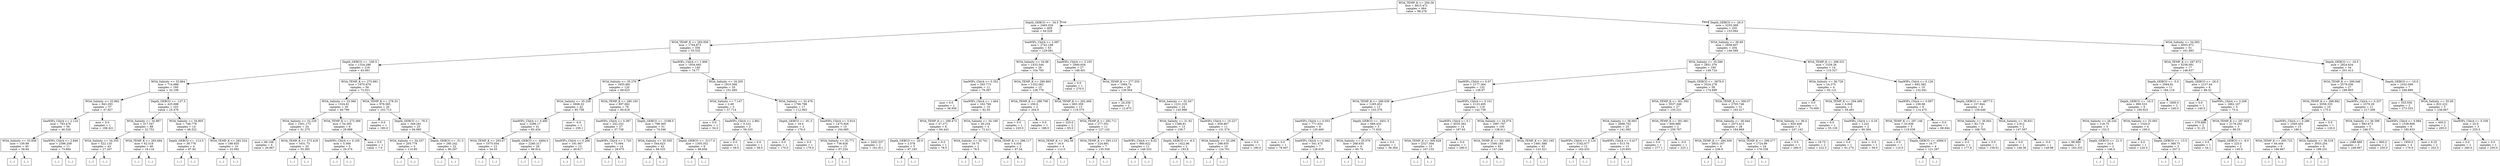 digraph Tree {
node [shape=box] ;
0 [label="WOA_TEMP_K <= 294.36\nmse = 4615.472\nsamples = 664\nvalue = 98.279"] ;
1 [label="Depth_GEBCO <= -34.5\nmse = 2465.026\nsamples = 409\nvalue = 64.526"] ;
0 -> 1 [labeldistance=2.5, labelangle=45, headlabel="True"] ;
2 [label="WOA_TEMP_K <= 283.956\nmse = 1764.873\nsamples = 356\nvalue = 55.532"] ;
1 -> 2 ;
3 [label="Depth_GEBCO <= -100.5\nmse = 1324.286\nsamples = 216\nvalue = 43.061"] ;
2 -> 3 ;
4 [label="WOA_Salinity <= 33.864\nmse = 714.688\nsamples = 160\nvalue = 33.106"] ;
3 -> 4 ;
5 [label="WOA_Salinity <= 33.862\nmse = 943.293\nsamples = 57\nvalue = 47.927"] ;
4 -> 5 ;
6 [label="SeaWIFs_ChlrA <= 2.124\nmse = 783.476\nsamples = 56\nvalue = 46.526"] ;
5 -> 6 ;
7 [label="WOA_Salinity <= 33.858\nmse = 159.99\nsamples = 45\nvalue = 39.84"] ;
6 -> 7 ;
8 [label="(...)"] ;
7 -> 8 ;
93 [label="(...)"] ;
7 -> 93 ;
94 [label="SeaWIFs_ChlrA <= 2.846\nmse = 2396.209\nsamples = 11\nvalue = 73.664"] ;
6 -> 94 ;
95 [label="(...)"] ;
94 -> 95 ;
98 [label="(...)"] ;
94 -> 98 ;
109 [label="mse = 0.0\nsamples = 1\nvalue = 168.421"] ;
5 -> 109 ;
110 [label="Depth_GEBCO <= -137.5\nmse = 425.698\nsamples = 103\nvalue = 25.476"] ;
4 -> 110 ;
111 [label="WOA_Salinity <= 34.987\nmse = 317.547\nsamples = 89\nvalue = 22.752"] ;
110 -> 111 ;
112 [label="WOA_Salinity <= 34.355\nmse = 522.135\nsamples = 43\nvalue = 27.207"] ;
111 -> 112 ;
113 [label="(...)"] ;
112 -> 113 ;
186 [label="(...)"] ;
112 -> 186 ;
197 [label="WOA_TEMP_K <= 283.694\nmse = 62.518\nsamples = 46\nvalue = 18.116"] ;
111 -> 197 ;
198 [label="(...)"] ;
197 -> 198 ;
233 [label="(...)"] ;
197 -> 233 ;
236 [label="WOA_Salinity <= 34.805\nmse = 748.778\nsamples = 14\nvalue = 48.322"] ;
110 -> 236 ;
237 [label="Depth_GEBCO <= -113.5\nmse = 38.778\nsamples = 4\nvalue = 87.92"] ;
236 -> 237 ;
238 [label="(...)"] ;
237 -> 238 ;
243 [label="(...)"] ;
237 -> 243 ;
244 [label="WOA_TEMP_K <= 282.524\nmse = 186.835\nsamples = 10\nvalue = 33.092"] ;
236 -> 244 ;
245 [label="(...)"] ;
244 -> 245 ;
248 [label="(...)"] ;
244 -> 248 ;
261 [label="WOA_TEMP_K <= 275.891\nmse = 1970.679\nsamples = 56\nvalue = 72.021"] ;
3 -> 261 ;
262 [label="WOA_Salinity <= 33.366\nmse = 1324.61\nsamples = 30\nvalue = 46.796"] ;
261 -> 262 ;
263 [label="WOA_Salinity <= 32.229\nmse = 1501.173\nsamples = 24\nvalue = 51.275"] ;
262 -> 263 ;
264 [label="mse = 66.168\nsamples = 4\nvalue = 26.967"] ;
263 -> 264 ;
265 [label="WOA_TEMP_K <= 273.418\nmse = 1631.73\nsamples = 20\nvalue = 55.565"] ;
263 -> 265 ;
266 [label="(...)"] ;
265 -> 266 ;
275 [label="(...)"] ;
265 -> 275 ;
276 [label="WOA_TEMP_K <= 273.369\nmse = 54.393\nsamples = 6\nvalue = 26.888"] ;
262 -> 276 ;
277 [label="SeaWIFs_ChlrA <= 0.105\nmse = 5.569\nsamples = 5\nvalue = 29.374"] ;
276 -> 277 ;
278 [label="(...)"] ;
277 -> 278 ;
281 [label="(...)"] ;
277 -> 281 ;
284 [label="mse = 0.0\nsamples = 1\nvalue = 7.0"] ;
276 -> 284 ;
285 [label="WOA_TEMP_K <= 278.33\nmse = 978.565\nsamples = 26\nvalue = 103.713"] ;
261 -> 285 ;
286 [label="mse = 0.0\nsamples = 1\nvalue = 180.0"] ;
285 -> 286 ;
287 [label="Depth_GEBCO <= -76.5\nmse = 349.281\nsamples = 25\nvalue = 94.995"] ;
285 -> 287 ;
288 [label="WOA_Salinity <= 34.337\nmse = 205.778\nsamples = 3\nvalue = 110.85"] ;
287 -> 288 ;
289 [label="(...)"] ;
288 -> 289 ;
292 [label="(...)"] ;
288 -> 292 ;
293 [label="Depth_GEBCO <= -51.5\nmse = 295.242\nsamples = 22\nvalue = 90.297"] ;
287 -> 293 ;
294 [label="(...)"] ;
293 -> 294 ;
301 [label="(...)"] ;
293 -> 301 ;
324 [label="SeaWIFs_ChlrA <= 1.906\nmse = 1834.493\nsamples = 140\nvalue = 74.77"] ;
2 -> 324 ;
325 [label="WOA_Salinity <= 35.276\nmse = 1655.881\nsamples = 120\nvalue = 69.625"] ;
324 -> 325 ;
326 [label="WOA_Salinity <= 35.258\nmse = 2608.32\nsamples = 42\nvalue = 85.758"] ;
325 -> 326 ;
327 [label="SeaWIFs_ChlrA <= 0.485\nmse = 2286.17\nsamples = 41\nvalue = 83.434"] ;
326 -> 327 ;
328 [label="WOA_TEMP_K <= 293.07\nmse = 1075.054\nsamples = 13\nvalue = 54.55"] ;
327 -> 328 ;
329 [label="(...)"] ;
328 -> 329 ;
350 [label="(...)"] ;
328 -> 350 ;
353 [label="Depth_GEBCO <= -4494.0\nmse = 2280.317\nsamples = 28\nvalue = 96.914"] ;
327 -> 353 ;
354 [label="(...)"] ;
353 -> 354 ;
355 [label="(...)"] ;
353 -> 355 ;
406 [label="mse = -0.0\nsamples = 1\nvalue = 239.1"] ;
326 -> 406 ;
407 [label="WOA_TEMP_K <= 290.193\nmse = 897.662\nsamples = 78\nvalue = 60.618"] ;
325 -> 407 ;
408 [label="SeaWIFs_ChlrA <= 0.387\nmse = 242.252\nsamples = 27\nvalue = 37.738"] ;
407 -> 408 ;
409 [label="SeaWIFs_ChlrA <= 0.266\nmse = 191.067\nsamples = 13\nvalue = 49.817"] ;
408 -> 409 ;
410 [label="(...)"] ;
409 -> 410 ;
411 [label="(...)"] ;
409 -> 411 ;
432 [label="SeaWIFs_ChlrA <= 1.743\nmse = 73.094\nsamples = 14\nvalue = 28.075"] ;
408 -> 432 ;
433 [label="(...)"] ;
432 -> 433 ;
448 [label="(...)"] ;
432 -> 448 ;
453 [label="Depth_GEBCO <= -3198.0\nmse = 788.365\nsamples = 51\nvalue = 74.346"] ;
407 -> 453 ;
454 [label="WOA_Salinity <= 35.505\nmse = 544.623\nsamples = 42\nvalue = 69.525"] ;
453 -> 454 ;
455 [label="(...)"] ;
454 -> 455 ;
462 [label="(...)"] ;
454 -> 462 ;
529 [label="Depth_GEBCO <= -3117.0\nmse = 1305.352\nsamples = 9\nvalue = 99.656"] ;
453 -> 529 ;
530 [label="(...)"] ;
529 -> 530 ;
533 [label="(...)"] ;
529 -> 533 ;
544 [label="WOA_Salinity <= 16.205\nmse = 1910.566\nsamples = 20\nvalue = 101.495"] ;
324 -> 544 ;
545 [label="WOA_Salinity <= 7.147\nmse = 2.49\nsamples = 3\nvalue = 57.714"] ;
544 -> 545 ;
546 [label="mse = 0.0\nsamples = 1\nvalue = 54.0"] ;
545 -> 546 ;
547 [label="SeaWIFs_ChlrA <= 2.861\nmse = 0.222\nsamples = 2\nvalue = 58.333"] ;
545 -> 547 ;
548 [label="mse = 0.0\nsamples = 1\nvalue = 59.0"] ;
547 -> 548 ;
549 [label="mse = 0.0\nsamples = 1\nvalue = 58.0"] ;
547 -> 549 ;
550 [label="WOA_Salinity <= 32.476\nmse = 1796.798\nsamples = 17\nvalue = 112.063"] ;
544 -> 550 ;
551 [label="Depth_GEBCO <= -81.5\nmse = 18.0\nsamples = 2\nvalue = 176.0"] ;
550 -> 551 ;
552 [label="mse = 0.0\nsamples = 1\nvalue = 170.0"] ;
551 -> 552 ;
553 [label="mse = 0.0\nsamples = 1\nvalue = 179.0"] ;
551 -> 553 ;
554 [label="SeaWIFs_ChlrA <= 5.914\nmse = 1475.926\nsamples = 15\nvalue = 104.685"] ;
550 -> 554 ;
555 [label="WOA_Salinity <= 33.771\nmse = 736.928\nsamples = 13\nvalue = 97.234"] ;
554 -> 555 ;
556 [label="(...)"] ;
555 -> 556 ;
559 [label="(...)"] ;
555 -> 559 ;
574 [label="mse = 3452.537\nsamples = 2\nvalue = 161.811"] ;
554 -> 574 ;
575 [label="SeaWIFs_ChlrA <= 2.097\nmse = 2742.198\nsamples = 53\nvalue = 129.081"] ;
1 -> 575 ;
576 [label="WOA_Salinity <= 34.96\nmse = 1433.544\nsamples = 26\nvalue = 104.793"] ;
575 -> 576 ;
577 [label="SeaWIFs_ChlrA <= 0.352\nmse = 265.773\nsamples = 11\nvalue = 79.397"] ;
576 -> 577 ;
578 [label="mse = 0.0\nsamples = 1\nvalue = 36.956"] ;
577 -> 578 ;
579 [label="SeaWIFs_ChlrA <= 1.464\nmse = 162.766\nsamples = 10\nvalue = 82.05"] ;
577 -> 579 ;
580 [label="WOA_TEMP_K <= 289.473\nmse = 47.271\nsamples = 6\nvalue = 94.443"] ;
579 -> 580 ;
581 [label="Depth_GEBCO <= -20.0\nmse = 2.578\nsamples = 5\nvalue = 97.183"] ;
580 -> 581 ;
582 [label="(...)"] ;
581 -> 582 ;
589 [label="(...)"] ;
581 -> 589 ;
590 [label="mse = 0.0\nsamples = 1\nvalue = 78.0"] ;
580 -> 590 ;
591 [label="WOA_Salinity <= 34.169\nmse = 40.234\nsamples = 4\nvalue = 72.411"] ;
579 -> 591 ;
592 [label="WOA_Salinity <= 33.741\nmse = 18.75\nsamples = 2\nvalue = 78.5"] ;
591 -> 592 ;
593 [label="(...)"] ;
592 -> 593 ;
594 [label="(...)"] ;
592 -> 594 ;
595 [label="WOA_TEMP_K <= 286.117\nmse = 4.034\nsamples = 2\nvalue = 67.54"] ;
591 -> 595 ;
596 [label="(...)"] ;
595 -> 596 ;
597 [label="(...)"] ;
595 -> 597 ;
598 [label="WOA_TEMP_K <= 290.865\nmse = 1352.062\nsamples = 15\nvalue = 128.778"] ;
576 -> 598 ;
599 [label="WOA_TEMP_K <= 288.708\nmse = 256.0\nsamples = 2\nvalue = 204.0"] ;
598 -> 599 ;
600 [label="mse = 0.0\nsamples = 1\nvalue = 220.0"] ;
599 -> 600 ;
601 [label="mse = 0.0\nsamples = 1\nvalue = 188.0"] ;
599 -> 601 ;
602 [label="WOA_TEMP_K <= 292.469\nmse = 693.359\nsamples = 13\nvalue = 119.375"] ;
598 -> 602 ;
603 [label="mse = 225.0\nsamples = 2\nvalue = 65.0"] ;
602 -> 603 ;
604 [label="WOA_TEMP_K <= 292.711\nmse = 277.551\nsamples = 11\nvalue = 127.143"] ;
602 -> 604 ;
605 [label="WOA_TEMP_K <= 292.56\nmse = 16.0\nsamples = 4\nvalue = 112.0"] ;
604 -> 605 ;
606 [label="(...)"] ;
605 -> 606 ;
607 [label="(...)"] ;
605 -> 607 ;
608 [label="WOA_TEMP_K <= 293.113\nmse = 224.691\nsamples = 7\nvalue = 135.556"] ;
604 -> 608 ;
609 [label="(...)"] ;
608 -> 609 ;
610 [label="(...)"] ;
608 -> 610 ;
611 [label="SeaWIFs_ChlrA <= 2.105\nmse = 2940.654\nsamples = 27\nvalue = 148.401"] ;
575 -> 611 ;
612 [label="mse = 0.0\nsamples = 1\nvalue = 270.0"] ;
611 -> 612 ;
613 [label="WOA_TEMP_K <= 277.555\nmse = 1994.74\nsamples = 26\nvalue = 139.504"] ;
611 -> 613 ;
614 [label="mse = 24.256\nsamples = 2\nvalue = 12.875"] ;
613 -> 614 ;
615 [label="WOA_Salinity <= 32.347\nmse = 1231.319\nsamples = 24\nvalue = 145.998"] ;
613 -> 615 ;
616 [label="WOA_Salinity <= 31.92\nmse = 1388.81\nsamples = 13\nvalue = 159.7"] ;
615 -> 616 ;
617 [label="SeaWIFs_ChlrA <= 8.02\nmse = 860.622\nsamples = 11\nvalue = 148.333"] ;
616 -> 617 ;
618 [label="(...)"] ;
617 -> 618 ;
635 [label="(...)"] ;
617 -> 635 ;
636 [label="Depth_GEBCO <= -6.5\nmse = 1422.96\nsamples = 2\nvalue = 193.8"] ;
616 -> 636 ;
637 [label="(...)"] ;
636 -> 637 ;
638 [label="(...)"] ;
636 -> 638 ;
639 [label="SeaWIFs_ChlrA <= 10.227\nmse = 659.867\nsamples = 11\nvalue = 131.574"] ;
615 -> 639 ;
640 [label="WOA_Salinity <= 33.296\nmse = 288.655\nsamples = 10\nvalue = 124.701"] ;
639 -> 640 ;
641 [label="(...)"] ;
640 -> 641 ;
646 [label="(...)"] ;
640 -> 646 ;
659 [label="mse = 0.0\nsamples = 1\nvalue = 190.0"] ;
639 -> 659 ;
660 [label="Depth_GEBCO <= -26.0\nmse = 3255.369\nsamples = 255\nvalue = 153.064"] ;
0 -> 660 [labeldistance=2.5, labelangle=-45, headlabel="False"] ;
661 [label="WOA_Salinity <= 36.69\nmse = 2858.607\nsamples = 204\nvalue = 146.589"] ;
660 -> 661 ;
662 [label="WOA_Salinity <= 35.586\nmse = 2851.376\nsamples = 190\nvalue = 149.724"] ;
661 -> 662 ;
663 [label="SeaWIFs_ChlrA <= 0.07\nmse = 2177.364\nsamples = 132\nvalue = 138.97"] ;
662 -> 663 ;
664 [label="WOA_TEMP_K <= 299.039\nmse = 1285.452\nsamples = 13\nvalue = 103.376"] ;
663 -> 664 ;
665 [label="SeaWIFs_ChlrA <= 0.053\nmse = 771.632\nsamples = 8\nvalue = 120.469"] ;
664 -> 665 ;
666 [label="mse = 0.0\nsamples = 1\nvalue = 78.947"] ;
665 -> 666 ;
667 [label="SeaWIFs_ChlrA <= 0.062\nmse = 541.475\nsamples = 7\nvalue = 128.018"] ;
665 -> 667 ;
668 [label="(...)"] ;
667 -> 668 ;
675 [label="(...)"] ;
667 -> 675 ;
680 [label="Depth_GEBCO <= -3451.5\nmse = 689.432\nsamples = 5\nvalue = 71.632"] ;
664 -> 680 ;
681 [label="WOA_Salinity <= 35.076\nmse = 268.635\nsamples = 4\nvalue = 85.74"] ;
680 -> 681 ;
682 [label="(...)"] ;
681 -> 682 ;
685 [label="(...)"] ;
681 -> 685 ;
686 [label="mse = 0.0\nsamples = 1\nvalue = 36.364"] ;
680 -> 686 ;
687 [label="SeaWIFs_ChlrA <= 0.101\nmse = 2123.495\nsamples = 119\nvalue = 142.736"] ;
663 -> 687 ;
688 [label="SeaWIFs_ChlrA <= 0.1\nmse = 4035.362\nsamples = 14\nvalue = 187.63"] ;
687 -> 688 ;
689 [label="WOA_TEMP_K <= 300.628\nmse = 2327.304\nsamples = 13\nvalue = 167.155"] ;
688 -> 689 ;
690 [label="(...)"] ;
689 -> 690 ;
707 [label="(...)"] ;
689 -> 707 ;
712 [label="mse = 0.0\nsamples = 1\nvalue = 290.0"] ;
688 -> 712 ;
713 [label="WOA_Salinity <= 34.074\nmse = 1687.767\nsamples = 105\nvalue = 138.011"] ;
687 -> 713 ;
714 [label="WOA_TEMP_K <= 301.685\nmse = 1590.185\nsamples = 62\nvalue = 147.244"] ;
713 -> 714 ;
715 [label="(...)"] ;
714 -> 715 ;
790 [label="(...)"] ;
714 -> 790 ;
803 [label="WOA_TEMP_K <= 301.185\nmse = 1491.588\nsamples = 43\nvalue = 123.321"] ;
713 -> 803 ;
804 [label="(...)"] ;
803 -> 804 ;
857 [label="(...)"] ;
803 -> 857 ;
878 [label="Depth_GEBCO <= -3676.0\nmse = 3524.278\nsamples = 58\nvalue = 174.699"] ;
662 -> 878 ;
879 [label="WOA_TEMP_K <= 301.392\nmse = 3537.349\nsamples = 27\nvalue = 150.221"] ;
878 -> 879 ;
880 [label="WOA_Salinity <= 36.063\nmse = 2698.702\nsamples = 25\nvalue = 141.092"] ;
879 -> 880 ;
881 [label="SeaWIFs_ChlrA <= 0.124\nmse = 5162.677\nsamples = 12\nvalue = 165.433"] ;
880 -> 881 ;
882 [label="(...)"] ;
881 -> 882 ;
887 [label="(...)"] ;
881 -> 887 ;
904 [label="SeaWIFs_ChlrA <= 0.417\nmse = 513.76\nsamples = 13\nvalue = 125.603"] ;
880 -> 904 ;
905 [label="(...)"] ;
904 -> 905 ;
926 [label="(...)"] ;
904 -> 926 ;
929 [label="WOA_TEMP_K <= 301.661\nmse = 600.889\nsamples = 2\nvalue = 259.767"] ;
879 -> 929 ;
930 [label="mse = 0.0\nsamples = 1\nvalue = 277.1"] ;
929 -> 930 ;
931 [label="mse = -0.0\nsamples = 1\nvalue = 225.1"] ;
929 -> 931 ;
932 [label="WOA_TEMP_K <= 300.07\nmse = 2705.746\nsamples = 31\nvalue = 193.417"] ;
878 -> 932 ;
933 [label="WOA_Salinity <= 36.044\nmse = 2473.413\nsamples = 28\nvalue = 184.869"] ;
932 -> 933 ;
934 [label="WOA_TEMP_K <= 294.509\nmse = 3833.167\nsamples = 4\nvalue = 238.9"] ;
933 -> 934 ;
935 [label="(...)"] ;
934 -> 935 ;
936 [label="(...)"] ;
934 -> 936 ;
941 [label="WOA_TEMP_K <= 299.277\nmse = 1724.99\nsamples = 24\nvalue = 176.338"] ;
933 -> 941 ;
942 [label="(...)"] ;
941 -> 942 ;
969 [label="(...)"] ;
941 -> 969 ;
972 [label="WOA_Salinity <= 36.4\nmse = 820.408\nsamples = 3\nvalue = 247.143"] ;
932 -> 972 ;
973 [label="mse = 0.0\nsamples = 1\nvalue = 280.0"] ;
972 -> 973 ;
974 [label="mse = 18.75\nsamples = 2\nvalue = 222.5"] ;
972 -> 974 ;
975 [label="WOA_TEMP_K <= 296.531\nmse = 1528.26\nsamples = 14\nvalue = 110.527"] ;
661 -> 975 ;
976 [label="WOA_Salinity <= 36.728\nmse = 24.375\nsamples = 4\nvalue = 62.121"] ;
975 -> 976 ;
977 [label="mse = 0.0\nsamples = 1\nvalue = 70.009"] ;
976 -> 977 ;
978 [label="WOA_TEMP_K <= 294.499\nmse = 4.846\nsamples = 3\nvalue = 59.491"] ;
976 -> 978 ;
979 [label="mse = 0.0\nsamples = 1\nvalue = 55.126"] ;
978 -> 979 ;
980 [label="SeaWIFs_ChlrA <= 0.16\nmse = 1.241\nsamples = 2\nvalue = 60.364"] ;
978 -> 980 ;
981 [label="mse = 0.0\nsamples = 1\nvalue = 61.274"] ;
980 -> 981 ;
982 [label="mse = -0.0\nsamples = 1\nvalue = 59.0"] ;
980 -> 982 ;
983 [label="SeaWIFs_ChlrA <= 0.126\nmse = 692.382\nsamples = 10\nvalue = 132.041"] ;
975 -> 983 ;
984 [label="SeaWIFs_ChlrA <= 0.097\nmse = 238.98\nsamples = 6\nvalue = 114.475"] ;
983 -> 984 ;
985 [label="WOA_TEMP_K <= 297.148\nmse = 33.836\nsamples = 5\nvalue = 119.038"] ;
984 -> 985 ;
986 [label="mse = 0.0\nsamples = 1\nvalue = 110.0"] ;
985 -> 986 ;
987 [label="Depth_GEBCO <= -4566.0\nmse = 16.77\nsamples = 4\nvalue = 121.297"] ;
985 -> 987 ;
988 [label="(...)"] ;
987 -> 988 ;
989 [label="(...)"] ;
987 -> 989 ;
994 [label="mse = 0.0\nsamples = 1\nvalue = 68.844"] ;
984 -> 994 ;
995 [label="Depth_GEBCO <= -4877.5\nmse = 157.944\nsamples = 4\nvalue = 159.646"] ;
983 -> 995 ;
996 [label="WOA_Salinity <= 36.843\nmse = 82.719\nsamples = 2\nvalue = 168.705"] ;
995 -> 996 ;
997 [label="mse = 0.0\nsamples = 1\nvalue = 177.8"] ;
996 -> 997 ;
998 [label="mse = 0.0\nsamples = 1\nvalue = 159.61"] ;
996 -> 998 ;
999 [label="WOA_Salinity <= 36.831\nmse = 2.912\nsamples = 2\nvalue = 147.567"] ;
995 -> 999 ;
1000 [label="mse = 0.0\nsamples = 1\nvalue = 146.36"] ;
999 -> 1000 ;
1001 [label="mse = -0.0\nsamples = 1\nvalue = 149.98"] ;
999 -> 1001 ;
1002 [label="WOA_Salinity <= 34.583\nmse = 4003.972\nsamples = 51\nvalue = 181.893"] ;
660 -> 1002 ;
1003 [label="WOA_TEMP_K <= 297.872\nmse = 4258.091\nsamples = 17\nvalue = 148.637"] ;
1002 -> 1003 ;
1004 [label="Depth_GEBCO <= -5.0\nmse = 2094.81\nsamples = 11\nvalue = 184.118"] ;
1003 -> 1004 ;
1005 [label="Depth_GEBCO <= -16.5\nmse = 990.533\nsamples = 9\nvalue = 166.923"] ;
1004 -> 1005 ;
1006 [label="WOA_Salinity <= 26.244\nmse = 118.75\nsamples = 5\nvalue = 152.5"] ;
1005 -> 1006 ;
1007 [label="mse = 88.889\nsamples = 3\nvalue = 163.333"] ;
1006 -> 1007 ;
1008 [label="Depth_GEBCO <= -21.5\nmse = 24.0\nsamples = 2\nvalue = 146.0"] ;
1006 -> 1008 ;
1009 [label="(...)"] ;
1008 -> 1009 ;
1010 [label="(...)"] ;
1008 -> 1010 ;
1011 [label="WOA_Salinity <= 25.093\nmse = 1520.0\nsamples = 4\nvalue = 190.0"] ;
1005 -> 1011 ;
1012 [label="mse = 0.0\nsamples = 1\nvalue = 120.0"] ;
1011 -> 1012 ;
1013 [label="Depth_GEBCO <= -13.5\nmse = 368.75\nsamples = 3\nvalue = 207.5"] ;
1011 -> 1013 ;
1014 [label="(...)"] ;
1013 -> 1014 ;
1015 [label="(...)"] ;
1013 -> 1015 ;
1016 [label="mse = 1600.0\nsamples = 2\nvalue = 240.0"] ;
1004 -> 1016 ;
1017 [label="Depth_GEBCO <= -20.0\nmse = 2157.44\nsamples = 6\nvalue = 88.32"] ;
1003 -> 1017 ;
1018 [label="mse = 0.0\nsamples = 1\nvalue = 140.0"] ;
1017 -> 1018 ;
1019 [label="SeaWIFs_ChlrA <= 3.208\nmse = 1862.167\nsamples = 5\nvalue = 75.4"] ;
1017 -> 1019 ;
1020 [label="mse = 379.688\nsamples = 2\nvalue = 51.25"] ;
1019 -> 1020 ;
1021 [label="WOA_TEMP_K <= 297.925\nmse = 2178.202\nsamples = 3\nvalue = 99.55"] ;
1019 -> 1021 ;
1022 [label="mse = 0.0\nsamples = 1\nvalue = 54.1"] ;
1021 -> 1022 ;
1023 [label="Depth_GEBCO <= -9.0\nmse = 225.0\nsamples = 2\nvalue = 145.0"] ;
1021 -> 1023 ;
1024 [label="(...)"] ;
1023 -> 1024 ;
1025 [label="(...)"] ;
1023 -> 1025 ;
1026 [label="Depth_GEBCO <= -18.5\nmse = 2824.634\nsamples = 34\nvalue = 201.413"] ;
1002 -> 1026 ;
1027 [label="WOA_TEMP_K <= 299.046\nmse = 2579.036\nsamples = 27\nvalue = 189.865"] ;
1026 -> 1027 ;
1028 [label="WOA_TEMP_K <= 298.882\nmse = 2058.333\nsamples = 16\nvalue = 175.0"] ;
1027 -> 1028 ;
1029 [label="SeaWIFs_ChlrA <= 0.286\nmse = 1945.455\nsamples = 15\nvalue = 180.0"] ;
1028 -> 1029 ;
1030 [label="WOA_TEMP_K <= 295.723\nmse = 44.444\nsamples = 6\nvalue = 166.667"] ;
1029 -> 1030 ;
1031 [label="(...)"] ;
1030 -> 1031 ;
1032 [label="(...)"] ;
1030 -> 1032 ;
1033 [label="WOA_Salinity <= 36.518\nmse = 3053.254\nsamples = 9\nvalue = 189.231"] ;
1029 -> 1033 ;
1034 [label="(...)"] ;
1033 -> 1034 ;
1037 [label="(...)"] ;
1033 -> 1037 ;
1038 [label="mse = 0.0\nsamples = 1\nvalue = 120.0"] ;
1028 -> 1038 ;
1039 [label="SeaWIFs_ChlrA <= 0.337\nmse = 2379.29\nsamples = 11\nvalue = 217.308"] ;
1027 -> 1039 ;
1040 [label="WOA_Salinity <= 36.398\nmse = 983.673\nsamples = 5\nvalue = 248.571"] ;
1039 -> 1040 ;
1041 [label="mse = 1088.889\nsamples = 3\nvalue = 246.667"] ;
1040 -> 1041 ;
1042 [label="mse = 900.0\nsamples = 2\nvalue = 250.0"] ;
1040 -> 1042 ;
1043 [label="SeaWIFs_ChlrA <= 0.984\nmse = 1536.806\nsamples = 6\nvalue = 180.833"] ;
1039 -> 1043 ;
1044 [label="mse = 1950.0\nsamples = 4\nvalue = 170.0"] ;
1043 -> 1044 ;
1045 [label="mse = 6.25\nsamples = 2\nvalue = 202.5"] ;
1043 -> 1045 ;
1046 [label="Depth_GEBCO <= -10.0\nmse = 1032.099\nsamples = 7\nvalue = 248.889"] ;
1026 -> 1046 ;
1047 [label="mse = 555.556\nsamples = 2\nvalue = 273.333"] ;
1046 -> 1047 ;
1048 [label="WOA_Salinity <= 35.49\nmse = 822.222\nsamples = 5\nvalue = 236.667"] ;
1046 -> 1048 ;
1049 [label="mse = 400.0\nsamples = 2\nvalue = 200.0"] ;
1048 -> 1049 ;
1050 [label="SeaWIFs_ChlrA <= 0.336\nmse = 25.0\nsamples = 3\nvalue = 255.0"] ;
1048 -> 1050 ;
1051 [label="mse = 0.0\nsamples = 2\nvalue = 260.0"] ;
1050 -> 1051 ;
1052 [label="mse = 0.0\nsamples = 1\nvalue = 250.0"] ;
1050 -> 1052 ;
}